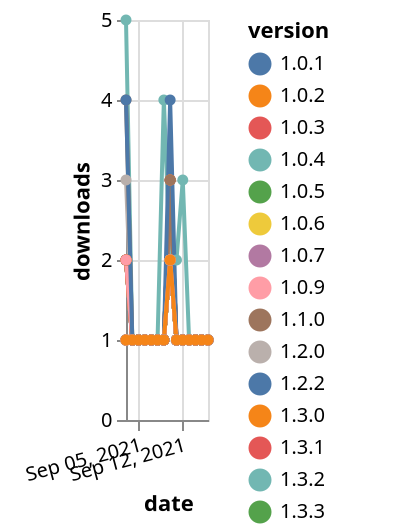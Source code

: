 {"$schema": "https://vega.github.io/schema/vega-lite/v5.json", "description": "A simple bar chart with embedded data.", "data": {"values": [{"date": "2021-09-03", "total": 157, "delta": 1, "version": "1.0.4"}, {"date": "2021-09-04", "total": 158, "delta": 1, "version": "1.0.4"}, {"date": "2021-09-05", "total": 159, "delta": 1, "version": "1.0.4"}, {"date": "2021-09-06", "total": 160, "delta": 1, "version": "1.0.4"}, {"date": "2021-09-07", "total": 161, "delta": 1, "version": "1.0.4"}, {"date": "2021-09-08", "total": 162, "delta": 1, "version": "1.0.4"}, {"date": "2021-09-09", "total": 163, "delta": 1, "version": "1.0.4"}, {"date": "2021-09-10", "total": 165, "delta": 2, "version": "1.0.4"}, {"date": "2021-09-11", "total": 166, "delta": 1, "version": "1.0.4"}, {"date": "2021-09-12", "total": 167, "delta": 1, "version": "1.0.4"}, {"date": "2021-09-13", "total": 168, "delta": 1, "version": "1.0.4"}, {"date": "2021-09-14", "total": 169, "delta": 1, "version": "1.0.4"}, {"date": "2021-09-15", "total": 170, "delta": 1, "version": "1.0.4"}, {"date": "2021-09-16", "total": 171, "delta": 1, "version": "1.0.4"}, {"date": "2021-09-03", "total": 156, "delta": 1, "version": "1.0.9"}, {"date": "2021-09-04", "total": 157, "delta": 1, "version": "1.0.9"}, {"date": "2021-09-05", "total": 158, "delta": 1, "version": "1.0.9"}, {"date": "2021-09-06", "total": 159, "delta": 1, "version": "1.0.9"}, {"date": "2021-09-07", "total": 160, "delta": 1, "version": "1.0.9"}, {"date": "2021-09-08", "total": 161, "delta": 1, "version": "1.0.9"}, {"date": "2021-09-09", "total": 162, "delta": 1, "version": "1.0.9"}, {"date": "2021-09-10", "total": 164, "delta": 2, "version": "1.0.9"}, {"date": "2021-09-11", "total": 165, "delta": 1, "version": "1.0.9"}, {"date": "2021-09-12", "total": 166, "delta": 1, "version": "1.0.9"}, {"date": "2021-09-13", "total": 167, "delta": 1, "version": "1.0.9"}, {"date": "2021-09-14", "total": 168, "delta": 1, "version": "1.0.9"}, {"date": "2021-09-15", "total": 169, "delta": 1, "version": "1.0.9"}, {"date": "2021-09-16", "total": 170, "delta": 1, "version": "1.0.9"}, {"date": "2021-09-03", "total": 138, "delta": 1, "version": "1.5.2"}, {"date": "2021-09-04", "total": 139, "delta": 1, "version": "1.5.2"}, {"date": "2021-09-05", "total": 140, "delta": 1, "version": "1.5.2"}, {"date": "2021-09-06", "total": 141, "delta": 1, "version": "1.5.2"}, {"date": "2021-09-07", "total": 142, "delta": 1, "version": "1.5.2"}, {"date": "2021-09-08", "total": 143, "delta": 1, "version": "1.5.2"}, {"date": "2021-09-09", "total": 144, "delta": 1, "version": "1.5.2"}, {"date": "2021-09-10", "total": 146, "delta": 2, "version": "1.5.2"}, {"date": "2021-09-11", "total": 147, "delta": 1, "version": "1.5.2"}, {"date": "2021-09-12", "total": 148, "delta": 1, "version": "1.5.2"}, {"date": "2021-09-13", "total": 149, "delta": 1, "version": "1.5.2"}, {"date": "2021-09-14", "total": 150, "delta": 1, "version": "1.5.2"}, {"date": "2021-09-15", "total": 151, "delta": 1, "version": "1.5.2"}, {"date": "2021-09-16", "total": 152, "delta": 1, "version": "1.5.2"}, {"date": "2021-09-03", "total": 141, "delta": 1, "version": "1.5.4"}, {"date": "2021-09-04", "total": 142, "delta": 1, "version": "1.5.4"}, {"date": "2021-09-05", "total": 143, "delta": 1, "version": "1.5.4"}, {"date": "2021-09-06", "total": 144, "delta": 1, "version": "1.5.4"}, {"date": "2021-09-07", "total": 145, "delta": 1, "version": "1.5.4"}, {"date": "2021-09-08", "total": 146, "delta": 1, "version": "1.5.4"}, {"date": "2021-09-09", "total": 147, "delta": 1, "version": "1.5.4"}, {"date": "2021-09-10", "total": 149, "delta": 2, "version": "1.5.4"}, {"date": "2021-09-11", "total": 150, "delta": 1, "version": "1.5.4"}, {"date": "2021-09-12", "total": 151, "delta": 1, "version": "1.5.4"}, {"date": "2021-09-13", "total": 152, "delta": 1, "version": "1.5.4"}, {"date": "2021-09-14", "total": 153, "delta": 1, "version": "1.5.4"}, {"date": "2021-09-15", "total": 154, "delta": 1, "version": "1.5.4"}, {"date": "2021-09-16", "total": 155, "delta": 1, "version": "1.5.4"}, {"date": "2021-09-03", "total": 156, "delta": 1, "version": "1.1.0"}, {"date": "2021-09-04", "total": 157, "delta": 1, "version": "1.1.0"}, {"date": "2021-09-05", "total": 158, "delta": 1, "version": "1.1.0"}, {"date": "2021-09-06", "total": 159, "delta": 1, "version": "1.1.0"}, {"date": "2021-09-07", "total": 160, "delta": 1, "version": "1.1.0"}, {"date": "2021-09-08", "total": 161, "delta": 1, "version": "1.1.0"}, {"date": "2021-09-09", "total": 162, "delta": 1, "version": "1.1.0"}, {"date": "2021-09-10", "total": 164, "delta": 2, "version": "1.1.0"}, {"date": "2021-09-11", "total": 165, "delta": 1, "version": "1.1.0"}, {"date": "2021-09-12", "total": 166, "delta": 1, "version": "1.1.0"}, {"date": "2021-09-13", "total": 167, "delta": 1, "version": "1.1.0"}, {"date": "2021-09-14", "total": 168, "delta": 1, "version": "1.1.0"}, {"date": "2021-09-15", "total": 169, "delta": 1, "version": "1.1.0"}, {"date": "2021-09-16", "total": 170, "delta": 1, "version": "1.1.0"}, {"date": "2021-09-03", "total": 187, "delta": 2, "version": "1.6.0"}, {"date": "2021-09-04", "total": 188, "delta": 1, "version": "1.6.0"}, {"date": "2021-09-05", "total": 189, "delta": 1, "version": "1.6.0"}, {"date": "2021-09-06", "total": 190, "delta": 1, "version": "1.6.0"}, {"date": "2021-09-07", "total": 191, "delta": 1, "version": "1.6.0"}, {"date": "2021-09-08", "total": 192, "delta": 1, "version": "1.6.0"}, {"date": "2021-09-09", "total": 193, "delta": 1, "version": "1.6.0"}, {"date": "2021-09-10", "total": 196, "delta": 3, "version": "1.6.0"}, {"date": "2021-09-11", "total": 197, "delta": 1, "version": "1.6.0"}, {"date": "2021-09-12", "total": 198, "delta": 1, "version": "1.6.0"}, {"date": "2021-09-13", "total": 199, "delta": 1, "version": "1.6.0"}, {"date": "2021-09-14", "total": 200, "delta": 1, "version": "1.6.0"}, {"date": "2021-09-15", "total": 201, "delta": 1, "version": "1.6.0"}, {"date": "2021-09-16", "total": 202, "delta": 1, "version": "1.6.0"}, {"date": "2021-09-03", "total": 146, "delta": 1, "version": "1.4.8"}, {"date": "2021-09-04", "total": 147, "delta": 1, "version": "1.4.8"}, {"date": "2021-09-05", "total": 148, "delta": 1, "version": "1.4.8"}, {"date": "2021-09-06", "total": 149, "delta": 1, "version": "1.4.8"}, {"date": "2021-09-07", "total": 150, "delta": 1, "version": "1.4.8"}, {"date": "2021-09-08", "total": 151, "delta": 1, "version": "1.4.8"}, {"date": "2021-09-09", "total": 152, "delta": 1, "version": "1.4.8"}, {"date": "2021-09-10", "total": 154, "delta": 2, "version": "1.4.8"}, {"date": "2021-09-11", "total": 155, "delta": 1, "version": "1.4.8"}, {"date": "2021-09-12", "total": 156, "delta": 1, "version": "1.4.8"}, {"date": "2021-09-13", "total": 157, "delta": 1, "version": "1.4.8"}, {"date": "2021-09-14", "total": 158, "delta": 1, "version": "1.4.8"}, {"date": "2021-09-15", "total": 159, "delta": 1, "version": "1.4.8"}, {"date": "2021-09-16", "total": 160, "delta": 1, "version": "1.4.8"}, {"date": "2021-09-03", "total": 144, "delta": 1, "version": "1.6.8"}, {"date": "2021-09-04", "total": 145, "delta": 1, "version": "1.6.8"}, {"date": "2021-09-05", "total": 146, "delta": 1, "version": "1.6.8"}, {"date": "2021-09-06", "total": 147, "delta": 1, "version": "1.6.8"}, {"date": "2021-09-07", "total": 148, "delta": 1, "version": "1.6.8"}, {"date": "2021-09-08", "total": 149, "delta": 1, "version": "1.6.8"}, {"date": "2021-09-09", "total": 150, "delta": 1, "version": "1.6.8"}, {"date": "2021-09-10", "total": 152, "delta": 2, "version": "1.6.8"}, {"date": "2021-09-11", "total": 153, "delta": 1, "version": "1.6.8"}, {"date": "2021-09-12", "total": 154, "delta": 1, "version": "1.6.8"}, {"date": "2021-09-13", "total": 155, "delta": 1, "version": "1.6.8"}, {"date": "2021-09-14", "total": 156, "delta": 1, "version": "1.6.8"}, {"date": "2021-09-15", "total": 157, "delta": 1, "version": "1.6.8"}, {"date": "2021-09-16", "total": 158, "delta": 1, "version": "1.6.8"}, {"date": "2021-09-03", "total": 160, "delta": 1, "version": "1.3.6"}, {"date": "2021-09-04", "total": 161, "delta": 1, "version": "1.3.6"}, {"date": "2021-09-05", "total": 162, "delta": 1, "version": "1.3.6"}, {"date": "2021-09-06", "total": 163, "delta": 1, "version": "1.3.6"}, {"date": "2021-09-07", "total": 164, "delta": 1, "version": "1.3.6"}, {"date": "2021-09-08", "total": 165, "delta": 1, "version": "1.3.6"}, {"date": "2021-09-09", "total": 166, "delta": 1, "version": "1.3.6"}, {"date": "2021-09-10", "total": 168, "delta": 2, "version": "1.3.6"}, {"date": "2021-09-11", "total": 169, "delta": 1, "version": "1.3.6"}, {"date": "2021-09-12", "total": 170, "delta": 1, "version": "1.3.6"}, {"date": "2021-09-13", "total": 171, "delta": 1, "version": "1.3.6"}, {"date": "2021-09-14", "total": 172, "delta": 1, "version": "1.3.6"}, {"date": "2021-09-15", "total": 173, "delta": 1, "version": "1.3.6"}, {"date": "2021-09-16", "total": 174, "delta": 1, "version": "1.3.6"}, {"date": "2021-09-03", "total": 143, "delta": 1, "version": "1.5.6"}, {"date": "2021-09-04", "total": 144, "delta": 1, "version": "1.5.6"}, {"date": "2021-09-05", "total": 145, "delta": 1, "version": "1.5.6"}, {"date": "2021-09-06", "total": 146, "delta": 1, "version": "1.5.6"}, {"date": "2021-09-07", "total": 147, "delta": 1, "version": "1.5.6"}, {"date": "2021-09-08", "total": 148, "delta": 1, "version": "1.5.6"}, {"date": "2021-09-09", "total": 149, "delta": 1, "version": "1.5.6"}, {"date": "2021-09-10", "total": 151, "delta": 2, "version": "1.5.6"}, {"date": "2021-09-11", "total": 152, "delta": 1, "version": "1.5.6"}, {"date": "2021-09-12", "total": 153, "delta": 1, "version": "1.5.6"}, {"date": "2021-09-13", "total": 154, "delta": 1, "version": "1.5.6"}, {"date": "2021-09-14", "total": 155, "delta": 1, "version": "1.5.6"}, {"date": "2021-09-15", "total": 156, "delta": 1, "version": "1.5.6"}, {"date": "2021-09-16", "total": 157, "delta": 1, "version": "1.5.6"}, {"date": "2021-09-03", "total": 141, "delta": 1, "version": "1.6.1"}, {"date": "2021-09-04", "total": 142, "delta": 1, "version": "1.6.1"}, {"date": "2021-09-05", "total": 143, "delta": 1, "version": "1.6.1"}, {"date": "2021-09-06", "total": 144, "delta": 1, "version": "1.6.1"}, {"date": "2021-09-07", "total": 145, "delta": 1, "version": "1.6.1"}, {"date": "2021-09-08", "total": 146, "delta": 1, "version": "1.6.1"}, {"date": "2021-09-09", "total": 147, "delta": 1, "version": "1.6.1"}, {"date": "2021-09-10", "total": 149, "delta": 2, "version": "1.6.1"}, {"date": "2021-09-11", "total": 150, "delta": 1, "version": "1.6.1"}, {"date": "2021-09-12", "total": 151, "delta": 1, "version": "1.6.1"}, {"date": "2021-09-13", "total": 152, "delta": 1, "version": "1.6.1"}, {"date": "2021-09-14", "total": 153, "delta": 1, "version": "1.6.1"}, {"date": "2021-09-15", "total": 154, "delta": 1, "version": "1.6.1"}, {"date": "2021-09-16", "total": 155, "delta": 1, "version": "1.6.1"}, {"date": "2021-09-03", "total": 120, "delta": 2, "version": "1.9.2"}, {"date": "2021-09-04", "total": 121, "delta": 1, "version": "1.9.2"}, {"date": "2021-09-05", "total": 122, "delta": 1, "version": "1.9.2"}, {"date": "2021-09-06", "total": 123, "delta": 1, "version": "1.9.2"}, {"date": "2021-09-07", "total": 124, "delta": 1, "version": "1.9.2"}, {"date": "2021-09-08", "total": 125, "delta": 1, "version": "1.9.2"}, {"date": "2021-09-09", "total": 126, "delta": 1, "version": "1.9.2"}, {"date": "2021-09-10", "total": 128, "delta": 2, "version": "1.9.2"}, {"date": "2021-09-11", "total": 129, "delta": 1, "version": "1.9.2"}, {"date": "2021-09-12", "total": 130, "delta": 1, "version": "1.9.2"}, {"date": "2021-09-13", "total": 131, "delta": 1, "version": "1.9.2"}, {"date": "2021-09-14", "total": 132, "delta": 1, "version": "1.9.2"}, {"date": "2021-09-15", "total": 133, "delta": 1, "version": "1.9.2"}, {"date": "2021-09-16", "total": 134, "delta": 1, "version": "1.9.2"}, {"date": "2021-09-03", "total": 119, "delta": 2, "version": "1.8.8"}, {"date": "2021-09-04", "total": 120, "delta": 1, "version": "1.8.8"}, {"date": "2021-09-05", "total": 121, "delta": 1, "version": "1.8.8"}, {"date": "2021-09-06", "total": 122, "delta": 1, "version": "1.8.8"}, {"date": "2021-09-07", "total": 123, "delta": 1, "version": "1.8.8"}, {"date": "2021-09-08", "total": 124, "delta": 1, "version": "1.8.8"}, {"date": "2021-09-09", "total": 125, "delta": 1, "version": "1.8.8"}, {"date": "2021-09-10", "total": 127, "delta": 2, "version": "1.8.8"}, {"date": "2021-09-11", "total": 128, "delta": 1, "version": "1.8.8"}, {"date": "2021-09-12", "total": 129, "delta": 1, "version": "1.8.8"}, {"date": "2021-09-13", "total": 130, "delta": 1, "version": "1.8.8"}, {"date": "2021-09-14", "total": 131, "delta": 1, "version": "1.8.8"}, {"date": "2021-09-15", "total": 132, "delta": 1, "version": "1.8.8"}, {"date": "2021-09-16", "total": 133, "delta": 1, "version": "1.8.8"}, {"date": "2021-09-03", "total": 136, "delta": 2, "version": "1.8.0"}, {"date": "2021-09-04", "total": 137, "delta": 1, "version": "1.8.0"}, {"date": "2021-09-05", "total": 138, "delta": 1, "version": "1.8.0"}, {"date": "2021-09-06", "total": 139, "delta": 1, "version": "1.8.0"}, {"date": "2021-09-07", "total": 140, "delta": 1, "version": "1.8.0"}, {"date": "2021-09-08", "total": 141, "delta": 1, "version": "1.8.0"}, {"date": "2021-09-09", "total": 142, "delta": 1, "version": "1.8.0"}, {"date": "2021-09-10", "total": 144, "delta": 2, "version": "1.8.0"}, {"date": "2021-09-11", "total": 145, "delta": 1, "version": "1.8.0"}, {"date": "2021-09-12", "total": 146, "delta": 1, "version": "1.8.0"}, {"date": "2021-09-13", "total": 147, "delta": 1, "version": "1.8.0"}, {"date": "2021-09-14", "total": 148, "delta": 1, "version": "1.8.0"}, {"date": "2021-09-15", "total": 149, "delta": 1, "version": "1.8.0"}, {"date": "2021-09-16", "total": 150, "delta": 1, "version": "1.8.0"}, {"date": "2021-09-03", "total": 147, "delta": 1, "version": "1.5.1"}, {"date": "2021-09-04", "total": 148, "delta": 1, "version": "1.5.1"}, {"date": "2021-09-05", "total": 149, "delta": 1, "version": "1.5.1"}, {"date": "2021-09-06", "total": 150, "delta": 1, "version": "1.5.1"}, {"date": "2021-09-07", "total": 151, "delta": 1, "version": "1.5.1"}, {"date": "2021-09-08", "total": 152, "delta": 1, "version": "1.5.1"}, {"date": "2021-09-09", "total": 153, "delta": 1, "version": "1.5.1"}, {"date": "2021-09-10", "total": 155, "delta": 2, "version": "1.5.1"}, {"date": "2021-09-11", "total": 156, "delta": 1, "version": "1.5.1"}, {"date": "2021-09-12", "total": 157, "delta": 1, "version": "1.5.1"}, {"date": "2021-09-13", "total": 158, "delta": 1, "version": "1.5.1"}, {"date": "2021-09-14", "total": 159, "delta": 1, "version": "1.5.1"}, {"date": "2021-09-15", "total": 160, "delta": 1, "version": "1.5.1"}, {"date": "2021-09-16", "total": 161, "delta": 1, "version": "1.5.1"}, {"date": "2021-09-03", "total": 129, "delta": 5, "version": "1.9.7"}, {"date": "2021-09-04", "total": 130, "delta": 1, "version": "1.9.7"}, {"date": "2021-09-05", "total": 131, "delta": 1, "version": "1.9.7"}, {"date": "2021-09-06", "total": 132, "delta": 1, "version": "1.9.7"}, {"date": "2021-09-07", "total": 133, "delta": 1, "version": "1.9.7"}, {"date": "2021-09-08", "total": 134, "delta": 1, "version": "1.9.7"}, {"date": "2021-09-09", "total": 138, "delta": 4, "version": "1.9.7"}, {"date": "2021-09-10", "total": 140, "delta": 2, "version": "1.9.7"}, {"date": "2021-09-11", "total": 142, "delta": 2, "version": "1.9.7"}, {"date": "2021-09-12", "total": 145, "delta": 3, "version": "1.9.7"}, {"date": "2021-09-13", "total": 146, "delta": 1, "version": "1.9.7"}, {"date": "2021-09-14", "total": 147, "delta": 1, "version": "1.9.7"}, {"date": "2021-09-15", "total": 148, "delta": 1, "version": "1.9.7"}, {"date": "2021-09-16", "total": 149, "delta": 1, "version": "1.9.7"}, {"date": "2021-09-03", "total": 169, "delta": 3, "version": "1.9.3"}, {"date": "2021-09-04", "total": 170, "delta": 1, "version": "1.9.3"}, {"date": "2021-09-05", "total": 171, "delta": 1, "version": "1.9.3"}, {"date": "2021-09-06", "total": 172, "delta": 1, "version": "1.9.3"}, {"date": "2021-09-07", "total": 173, "delta": 1, "version": "1.9.3"}, {"date": "2021-09-08", "total": 174, "delta": 1, "version": "1.9.3"}, {"date": "2021-09-09", "total": 175, "delta": 1, "version": "1.9.3"}, {"date": "2021-09-10", "total": 178, "delta": 3, "version": "1.9.3"}, {"date": "2021-09-11", "total": 179, "delta": 1, "version": "1.9.3"}, {"date": "2021-09-12", "total": 180, "delta": 1, "version": "1.9.3"}, {"date": "2021-09-13", "total": 181, "delta": 1, "version": "1.9.3"}, {"date": "2021-09-14", "total": 182, "delta": 1, "version": "1.9.3"}, {"date": "2021-09-15", "total": 183, "delta": 1, "version": "1.9.3"}, {"date": "2021-09-16", "total": 184, "delta": 1, "version": "1.9.3"}, {"date": "2021-09-03", "total": 148, "delta": 1, "version": "1.3.9"}, {"date": "2021-09-04", "total": 149, "delta": 1, "version": "1.3.9"}, {"date": "2021-09-05", "total": 150, "delta": 1, "version": "1.3.9"}, {"date": "2021-09-06", "total": 151, "delta": 1, "version": "1.3.9"}, {"date": "2021-09-07", "total": 152, "delta": 1, "version": "1.3.9"}, {"date": "2021-09-08", "total": 153, "delta": 1, "version": "1.3.9"}, {"date": "2021-09-09", "total": 154, "delta": 1, "version": "1.3.9"}, {"date": "2021-09-10", "total": 156, "delta": 2, "version": "1.3.9"}, {"date": "2021-09-11", "total": 157, "delta": 1, "version": "1.3.9"}, {"date": "2021-09-12", "total": 158, "delta": 1, "version": "1.3.9"}, {"date": "2021-09-13", "total": 159, "delta": 1, "version": "1.3.9"}, {"date": "2021-09-14", "total": 160, "delta": 1, "version": "1.3.9"}, {"date": "2021-09-15", "total": 161, "delta": 1, "version": "1.3.9"}, {"date": "2021-09-16", "total": 162, "delta": 1, "version": "1.3.9"}, {"date": "2021-09-03", "total": 156, "delta": 1, "version": "1.3.5"}, {"date": "2021-09-04", "total": 157, "delta": 1, "version": "1.3.5"}, {"date": "2021-09-05", "total": 158, "delta": 1, "version": "1.3.5"}, {"date": "2021-09-06", "total": 159, "delta": 1, "version": "1.3.5"}, {"date": "2021-09-07", "total": 160, "delta": 1, "version": "1.3.5"}, {"date": "2021-09-08", "total": 161, "delta": 1, "version": "1.3.5"}, {"date": "2021-09-09", "total": 162, "delta": 1, "version": "1.3.5"}, {"date": "2021-09-10", "total": 164, "delta": 2, "version": "1.3.5"}, {"date": "2021-09-11", "total": 165, "delta": 1, "version": "1.3.5"}, {"date": "2021-09-12", "total": 166, "delta": 1, "version": "1.3.5"}, {"date": "2021-09-13", "total": 167, "delta": 1, "version": "1.3.5"}, {"date": "2021-09-14", "total": 168, "delta": 1, "version": "1.3.5"}, {"date": "2021-09-15", "total": 169, "delta": 1, "version": "1.3.5"}, {"date": "2021-09-16", "total": 170, "delta": 1, "version": "1.3.5"}, {"date": "2021-09-03", "total": 131, "delta": 2, "version": "1.8.3"}, {"date": "2021-09-04", "total": 132, "delta": 1, "version": "1.8.3"}, {"date": "2021-09-05", "total": 133, "delta": 1, "version": "1.8.3"}, {"date": "2021-09-06", "total": 134, "delta": 1, "version": "1.8.3"}, {"date": "2021-09-07", "total": 135, "delta": 1, "version": "1.8.3"}, {"date": "2021-09-08", "total": 136, "delta": 1, "version": "1.8.3"}, {"date": "2021-09-09", "total": 137, "delta": 1, "version": "1.8.3"}, {"date": "2021-09-10", "total": 139, "delta": 2, "version": "1.8.3"}, {"date": "2021-09-11", "total": 140, "delta": 1, "version": "1.8.3"}, {"date": "2021-09-12", "total": 141, "delta": 1, "version": "1.8.3"}, {"date": "2021-09-13", "total": 142, "delta": 1, "version": "1.8.3"}, {"date": "2021-09-14", "total": 143, "delta": 1, "version": "1.8.3"}, {"date": "2021-09-15", "total": 144, "delta": 1, "version": "1.8.3"}, {"date": "2021-09-16", "total": 145, "delta": 1, "version": "1.8.3"}, {"date": "2021-09-03", "total": 115, "delta": 2, "version": "1.9.0"}, {"date": "2021-09-04", "total": 116, "delta": 1, "version": "1.9.0"}, {"date": "2021-09-05", "total": 117, "delta": 1, "version": "1.9.0"}, {"date": "2021-09-06", "total": 118, "delta": 1, "version": "1.9.0"}, {"date": "2021-09-07", "total": 119, "delta": 1, "version": "1.9.0"}, {"date": "2021-09-08", "total": 120, "delta": 1, "version": "1.9.0"}, {"date": "2021-09-09", "total": 121, "delta": 1, "version": "1.9.0"}, {"date": "2021-09-10", "total": 123, "delta": 2, "version": "1.9.0"}, {"date": "2021-09-11", "total": 124, "delta": 1, "version": "1.9.0"}, {"date": "2021-09-12", "total": 125, "delta": 1, "version": "1.9.0"}, {"date": "2021-09-13", "total": 126, "delta": 1, "version": "1.9.0"}, {"date": "2021-09-14", "total": 127, "delta": 1, "version": "1.9.0"}, {"date": "2021-09-15", "total": 128, "delta": 1, "version": "1.9.0"}, {"date": "2021-09-16", "total": 129, "delta": 1, "version": "1.9.0"}, {"date": "2021-09-03", "total": 150, "delta": 1, "version": "1.4.6"}, {"date": "2021-09-04", "total": 151, "delta": 1, "version": "1.4.6"}, {"date": "2021-09-05", "total": 152, "delta": 1, "version": "1.4.6"}, {"date": "2021-09-06", "total": 153, "delta": 1, "version": "1.4.6"}, {"date": "2021-09-07", "total": 154, "delta": 1, "version": "1.4.6"}, {"date": "2021-09-08", "total": 155, "delta": 1, "version": "1.4.6"}, {"date": "2021-09-09", "total": 156, "delta": 1, "version": "1.4.6"}, {"date": "2021-09-10", "total": 158, "delta": 2, "version": "1.4.6"}, {"date": "2021-09-11", "total": 159, "delta": 1, "version": "1.4.6"}, {"date": "2021-09-12", "total": 160, "delta": 1, "version": "1.4.6"}, {"date": "2021-09-13", "total": 161, "delta": 1, "version": "1.4.6"}, {"date": "2021-09-14", "total": 162, "delta": 1, "version": "1.4.6"}, {"date": "2021-09-15", "total": 163, "delta": 1, "version": "1.4.6"}, {"date": "2021-09-16", "total": 164, "delta": 1, "version": "1.4.6"}, {"date": "2021-09-03", "total": 155, "delta": 1, "version": "1.3.0"}, {"date": "2021-09-04", "total": 156, "delta": 1, "version": "1.3.0"}, {"date": "2021-09-05", "total": 157, "delta": 1, "version": "1.3.0"}, {"date": "2021-09-06", "total": 158, "delta": 1, "version": "1.3.0"}, {"date": "2021-09-07", "total": 159, "delta": 1, "version": "1.3.0"}, {"date": "2021-09-08", "total": 160, "delta": 1, "version": "1.3.0"}, {"date": "2021-09-09", "total": 161, "delta": 1, "version": "1.3.0"}, {"date": "2021-09-10", "total": 163, "delta": 2, "version": "1.3.0"}, {"date": "2021-09-11", "total": 164, "delta": 1, "version": "1.3.0"}, {"date": "2021-09-12", "total": 165, "delta": 1, "version": "1.3.0"}, {"date": "2021-09-13", "total": 166, "delta": 1, "version": "1.3.0"}, {"date": "2021-09-14", "total": 167, "delta": 1, "version": "1.3.0"}, {"date": "2021-09-15", "total": 168, "delta": 1, "version": "1.3.0"}, {"date": "2021-09-16", "total": 169, "delta": 1, "version": "1.3.0"}, {"date": "2021-09-03", "total": 139, "delta": 1, "version": "1.6.3"}, {"date": "2021-09-04", "total": 140, "delta": 1, "version": "1.6.3"}, {"date": "2021-09-05", "total": 141, "delta": 1, "version": "1.6.3"}, {"date": "2021-09-06", "total": 142, "delta": 1, "version": "1.6.3"}, {"date": "2021-09-07", "total": 143, "delta": 1, "version": "1.6.3"}, {"date": "2021-09-08", "total": 144, "delta": 1, "version": "1.6.3"}, {"date": "2021-09-09", "total": 145, "delta": 1, "version": "1.6.3"}, {"date": "2021-09-10", "total": 147, "delta": 2, "version": "1.6.3"}, {"date": "2021-09-11", "total": 148, "delta": 1, "version": "1.6.3"}, {"date": "2021-09-12", "total": 149, "delta": 1, "version": "1.6.3"}, {"date": "2021-09-13", "total": 150, "delta": 1, "version": "1.6.3"}, {"date": "2021-09-14", "total": 151, "delta": 1, "version": "1.6.3"}, {"date": "2021-09-15", "total": 152, "delta": 1, "version": "1.6.3"}, {"date": "2021-09-16", "total": 153, "delta": 1, "version": "1.6.3"}, {"date": "2021-09-03", "total": 160, "delta": 1, "version": "1.0.1"}, {"date": "2021-09-04", "total": 161, "delta": 1, "version": "1.0.1"}, {"date": "2021-09-05", "total": 162, "delta": 1, "version": "1.0.1"}, {"date": "2021-09-06", "total": 163, "delta": 1, "version": "1.0.1"}, {"date": "2021-09-07", "total": 164, "delta": 1, "version": "1.0.1"}, {"date": "2021-09-08", "total": 165, "delta": 1, "version": "1.0.1"}, {"date": "2021-09-09", "total": 166, "delta": 1, "version": "1.0.1"}, {"date": "2021-09-10", "total": 168, "delta": 2, "version": "1.0.1"}, {"date": "2021-09-11", "total": 169, "delta": 1, "version": "1.0.1"}, {"date": "2021-09-12", "total": 170, "delta": 1, "version": "1.0.1"}, {"date": "2021-09-13", "total": 171, "delta": 1, "version": "1.0.1"}, {"date": "2021-09-14", "total": 172, "delta": 1, "version": "1.0.1"}, {"date": "2021-09-15", "total": 173, "delta": 1, "version": "1.0.1"}, {"date": "2021-09-16", "total": 174, "delta": 1, "version": "1.0.1"}, {"date": "2021-09-03", "total": 173, "delta": 4, "version": "1.7.9"}, {"date": "2021-09-04", "total": 174, "delta": 1, "version": "1.7.9"}, {"date": "2021-09-05", "total": 175, "delta": 1, "version": "1.7.9"}, {"date": "2021-09-06", "total": 176, "delta": 1, "version": "1.7.9"}, {"date": "2021-09-07", "total": 177, "delta": 1, "version": "1.7.9"}, {"date": "2021-09-08", "total": 178, "delta": 1, "version": "1.7.9"}, {"date": "2021-09-09", "total": 179, "delta": 1, "version": "1.7.9"}, {"date": "2021-09-10", "total": 182, "delta": 3, "version": "1.7.9"}, {"date": "2021-09-11", "total": 183, "delta": 1, "version": "1.7.9"}, {"date": "2021-09-12", "total": 184, "delta": 1, "version": "1.7.9"}, {"date": "2021-09-13", "total": 185, "delta": 1, "version": "1.7.9"}, {"date": "2021-09-14", "total": 186, "delta": 1, "version": "1.7.9"}, {"date": "2021-09-15", "total": 187, "delta": 1, "version": "1.7.9"}, {"date": "2021-09-16", "total": 188, "delta": 1, "version": "1.7.9"}, {"date": "2021-09-03", "total": 157, "delta": 1, "version": "1.0.7"}, {"date": "2021-09-04", "total": 158, "delta": 1, "version": "1.0.7"}, {"date": "2021-09-05", "total": 159, "delta": 1, "version": "1.0.7"}, {"date": "2021-09-06", "total": 160, "delta": 1, "version": "1.0.7"}, {"date": "2021-09-07", "total": 161, "delta": 1, "version": "1.0.7"}, {"date": "2021-09-08", "total": 162, "delta": 1, "version": "1.0.7"}, {"date": "2021-09-09", "total": 163, "delta": 1, "version": "1.0.7"}, {"date": "2021-09-10", "total": 165, "delta": 2, "version": "1.0.7"}, {"date": "2021-09-11", "total": 166, "delta": 1, "version": "1.0.7"}, {"date": "2021-09-12", "total": 167, "delta": 1, "version": "1.0.7"}, {"date": "2021-09-13", "total": 168, "delta": 1, "version": "1.0.7"}, {"date": "2021-09-14", "total": 169, "delta": 1, "version": "1.0.7"}, {"date": "2021-09-15", "total": 170, "delta": 1, "version": "1.0.7"}, {"date": "2021-09-16", "total": 171, "delta": 1, "version": "1.0.7"}, {"date": "2021-09-03", "total": 142, "delta": 2, "version": "1.7.7"}, {"date": "2021-09-04", "total": 143, "delta": 1, "version": "1.7.7"}, {"date": "2021-09-05", "total": 144, "delta": 1, "version": "1.7.7"}, {"date": "2021-09-06", "total": 145, "delta": 1, "version": "1.7.7"}, {"date": "2021-09-07", "total": 146, "delta": 1, "version": "1.7.7"}, {"date": "2021-09-08", "total": 147, "delta": 1, "version": "1.7.7"}, {"date": "2021-09-09", "total": 148, "delta": 1, "version": "1.7.7"}, {"date": "2021-09-10", "total": 150, "delta": 2, "version": "1.7.7"}, {"date": "2021-09-11", "total": 151, "delta": 1, "version": "1.7.7"}, {"date": "2021-09-12", "total": 152, "delta": 1, "version": "1.7.7"}, {"date": "2021-09-13", "total": 153, "delta": 1, "version": "1.7.7"}, {"date": "2021-09-14", "total": 154, "delta": 1, "version": "1.7.7"}, {"date": "2021-09-15", "total": 155, "delta": 1, "version": "1.7.7"}, {"date": "2021-09-16", "total": 156, "delta": 1, "version": "1.7.7"}, {"date": "2021-09-03", "total": 119, "delta": 2, "version": "1.8.7"}, {"date": "2021-09-04", "total": 120, "delta": 1, "version": "1.8.7"}, {"date": "2021-09-05", "total": 121, "delta": 1, "version": "1.8.7"}, {"date": "2021-09-06", "total": 122, "delta": 1, "version": "1.8.7"}, {"date": "2021-09-07", "total": 123, "delta": 1, "version": "1.8.7"}, {"date": "2021-09-08", "total": 124, "delta": 1, "version": "1.8.7"}, {"date": "2021-09-09", "total": 125, "delta": 1, "version": "1.8.7"}, {"date": "2021-09-10", "total": 127, "delta": 2, "version": "1.8.7"}, {"date": "2021-09-11", "total": 128, "delta": 1, "version": "1.8.7"}, {"date": "2021-09-12", "total": 129, "delta": 1, "version": "1.8.7"}, {"date": "2021-09-13", "total": 130, "delta": 1, "version": "1.8.7"}, {"date": "2021-09-14", "total": 131, "delta": 1, "version": "1.8.7"}, {"date": "2021-09-15", "total": 132, "delta": 1, "version": "1.8.7"}, {"date": "2021-09-16", "total": 133, "delta": 1, "version": "1.8.7"}, {"date": "2021-09-03", "total": 159, "delta": 1, "version": "1.3.3"}, {"date": "2021-09-04", "total": 160, "delta": 1, "version": "1.3.3"}, {"date": "2021-09-05", "total": 161, "delta": 1, "version": "1.3.3"}, {"date": "2021-09-06", "total": 162, "delta": 1, "version": "1.3.3"}, {"date": "2021-09-07", "total": 163, "delta": 1, "version": "1.3.3"}, {"date": "2021-09-08", "total": 164, "delta": 1, "version": "1.3.3"}, {"date": "2021-09-09", "total": 165, "delta": 1, "version": "1.3.3"}, {"date": "2021-09-10", "total": 167, "delta": 2, "version": "1.3.3"}, {"date": "2021-09-11", "total": 168, "delta": 1, "version": "1.3.3"}, {"date": "2021-09-12", "total": 169, "delta": 1, "version": "1.3.3"}, {"date": "2021-09-13", "total": 170, "delta": 1, "version": "1.3.3"}, {"date": "2021-09-14", "total": 171, "delta": 1, "version": "1.3.3"}, {"date": "2021-09-15", "total": 172, "delta": 1, "version": "1.3.3"}, {"date": "2021-09-16", "total": 173, "delta": 1, "version": "1.3.3"}, {"date": "2021-09-03", "total": 144, "delta": 1, "version": "1.7.2"}, {"date": "2021-09-04", "total": 145, "delta": 1, "version": "1.7.2"}, {"date": "2021-09-05", "total": 146, "delta": 1, "version": "1.7.2"}, {"date": "2021-09-06", "total": 147, "delta": 1, "version": "1.7.2"}, {"date": "2021-09-07", "total": 148, "delta": 1, "version": "1.7.2"}, {"date": "2021-09-08", "total": 149, "delta": 1, "version": "1.7.2"}, {"date": "2021-09-09", "total": 150, "delta": 1, "version": "1.7.2"}, {"date": "2021-09-10", "total": 152, "delta": 2, "version": "1.7.2"}, {"date": "2021-09-11", "total": 153, "delta": 1, "version": "1.7.2"}, {"date": "2021-09-12", "total": 154, "delta": 1, "version": "1.7.2"}, {"date": "2021-09-13", "total": 155, "delta": 1, "version": "1.7.2"}, {"date": "2021-09-14", "total": 156, "delta": 1, "version": "1.7.2"}, {"date": "2021-09-15", "total": 157, "delta": 1, "version": "1.7.2"}, {"date": "2021-09-16", "total": 158, "delta": 1, "version": "1.7.2"}, {"date": "2021-09-03", "total": 132, "delta": 2, "version": "1.8.1"}, {"date": "2021-09-04", "total": 133, "delta": 1, "version": "1.8.1"}, {"date": "2021-09-05", "total": 134, "delta": 1, "version": "1.8.1"}, {"date": "2021-09-06", "total": 135, "delta": 1, "version": "1.8.1"}, {"date": "2021-09-07", "total": 136, "delta": 1, "version": "1.8.1"}, {"date": "2021-09-08", "total": 137, "delta": 1, "version": "1.8.1"}, {"date": "2021-09-09", "total": 138, "delta": 1, "version": "1.8.1"}, {"date": "2021-09-10", "total": 140, "delta": 2, "version": "1.8.1"}, {"date": "2021-09-11", "total": 141, "delta": 1, "version": "1.8.1"}, {"date": "2021-09-12", "total": 142, "delta": 1, "version": "1.8.1"}, {"date": "2021-09-13", "total": 143, "delta": 1, "version": "1.8.1"}, {"date": "2021-09-14", "total": 144, "delta": 1, "version": "1.8.1"}, {"date": "2021-09-15", "total": 145, "delta": 1, "version": "1.8.1"}, {"date": "2021-09-16", "total": 146, "delta": 1, "version": "1.8.1"}, {"date": "2021-09-03", "total": 148, "delta": 1, "version": "1.4.1"}, {"date": "2021-09-04", "total": 149, "delta": 1, "version": "1.4.1"}, {"date": "2021-09-05", "total": 150, "delta": 1, "version": "1.4.1"}, {"date": "2021-09-06", "total": 151, "delta": 1, "version": "1.4.1"}, {"date": "2021-09-07", "total": 152, "delta": 1, "version": "1.4.1"}, {"date": "2021-09-08", "total": 153, "delta": 1, "version": "1.4.1"}, {"date": "2021-09-09", "total": 154, "delta": 1, "version": "1.4.1"}, {"date": "2021-09-10", "total": 156, "delta": 2, "version": "1.4.1"}, {"date": "2021-09-11", "total": 157, "delta": 1, "version": "1.4.1"}, {"date": "2021-09-12", "total": 158, "delta": 1, "version": "1.4.1"}, {"date": "2021-09-13", "total": 159, "delta": 1, "version": "1.4.1"}, {"date": "2021-09-14", "total": 160, "delta": 1, "version": "1.4.1"}, {"date": "2021-09-15", "total": 161, "delta": 1, "version": "1.4.1"}, {"date": "2021-09-16", "total": 162, "delta": 1, "version": "1.4.1"}, {"date": "2021-09-03", "total": 159, "delta": 1, "version": "1.0.6"}, {"date": "2021-09-04", "total": 160, "delta": 1, "version": "1.0.6"}, {"date": "2021-09-05", "total": 161, "delta": 1, "version": "1.0.6"}, {"date": "2021-09-06", "total": 162, "delta": 1, "version": "1.0.6"}, {"date": "2021-09-07", "total": 163, "delta": 1, "version": "1.0.6"}, {"date": "2021-09-08", "total": 164, "delta": 1, "version": "1.0.6"}, {"date": "2021-09-09", "total": 165, "delta": 1, "version": "1.0.6"}, {"date": "2021-09-10", "total": 167, "delta": 2, "version": "1.0.6"}, {"date": "2021-09-11", "total": 168, "delta": 1, "version": "1.0.6"}, {"date": "2021-09-12", "total": 169, "delta": 1, "version": "1.0.6"}, {"date": "2021-09-13", "total": 170, "delta": 1, "version": "1.0.6"}, {"date": "2021-09-14", "total": 171, "delta": 1, "version": "1.0.6"}, {"date": "2021-09-15", "total": 172, "delta": 1, "version": "1.0.6"}, {"date": "2021-09-16", "total": 173, "delta": 1, "version": "1.0.6"}, {"date": "2021-09-03", "total": 155, "delta": 1, "version": "1.2.2"}, {"date": "2021-09-04", "total": 156, "delta": 1, "version": "1.2.2"}, {"date": "2021-09-05", "total": 157, "delta": 1, "version": "1.2.2"}, {"date": "2021-09-06", "total": 158, "delta": 1, "version": "1.2.2"}, {"date": "2021-09-07", "total": 159, "delta": 1, "version": "1.2.2"}, {"date": "2021-09-08", "total": 160, "delta": 1, "version": "1.2.2"}, {"date": "2021-09-09", "total": 161, "delta": 1, "version": "1.2.2"}, {"date": "2021-09-10", "total": 163, "delta": 2, "version": "1.2.2"}, {"date": "2021-09-11", "total": 164, "delta": 1, "version": "1.2.2"}, {"date": "2021-09-12", "total": 165, "delta": 1, "version": "1.2.2"}, {"date": "2021-09-13", "total": 166, "delta": 1, "version": "1.2.2"}, {"date": "2021-09-14", "total": 167, "delta": 1, "version": "1.2.2"}, {"date": "2021-09-15", "total": 168, "delta": 1, "version": "1.2.2"}, {"date": "2021-09-16", "total": 169, "delta": 1, "version": "1.2.2"}, {"date": "2021-09-03", "total": 138, "delta": 1, "version": "1.5.3"}, {"date": "2021-09-04", "total": 139, "delta": 1, "version": "1.5.3"}, {"date": "2021-09-05", "total": 140, "delta": 1, "version": "1.5.3"}, {"date": "2021-09-06", "total": 141, "delta": 1, "version": "1.5.3"}, {"date": "2021-09-07", "total": 142, "delta": 1, "version": "1.5.3"}, {"date": "2021-09-08", "total": 143, "delta": 1, "version": "1.5.3"}, {"date": "2021-09-09", "total": 144, "delta": 1, "version": "1.5.3"}, {"date": "2021-09-10", "total": 146, "delta": 2, "version": "1.5.3"}, {"date": "2021-09-11", "total": 147, "delta": 1, "version": "1.5.3"}, {"date": "2021-09-12", "total": 148, "delta": 1, "version": "1.5.3"}, {"date": "2021-09-13", "total": 149, "delta": 1, "version": "1.5.3"}, {"date": "2021-09-14", "total": 150, "delta": 1, "version": "1.5.3"}, {"date": "2021-09-15", "total": 151, "delta": 1, "version": "1.5.3"}, {"date": "2021-09-16", "total": 152, "delta": 1, "version": "1.5.3"}, {"date": "2021-09-03", "total": 144, "delta": 1, "version": "1.4.7"}, {"date": "2021-09-04", "total": 145, "delta": 1, "version": "1.4.7"}, {"date": "2021-09-05", "total": 146, "delta": 1, "version": "1.4.7"}, {"date": "2021-09-06", "total": 147, "delta": 1, "version": "1.4.7"}, {"date": "2021-09-07", "total": 148, "delta": 1, "version": "1.4.7"}, {"date": "2021-09-08", "total": 149, "delta": 1, "version": "1.4.7"}, {"date": "2021-09-09", "total": 150, "delta": 1, "version": "1.4.7"}, {"date": "2021-09-10", "total": 152, "delta": 2, "version": "1.4.7"}, {"date": "2021-09-11", "total": 153, "delta": 1, "version": "1.4.7"}, {"date": "2021-09-12", "total": 154, "delta": 1, "version": "1.4.7"}, {"date": "2021-09-13", "total": 155, "delta": 1, "version": "1.4.7"}, {"date": "2021-09-14", "total": 156, "delta": 1, "version": "1.4.7"}, {"date": "2021-09-15", "total": 157, "delta": 1, "version": "1.4.7"}, {"date": "2021-09-16", "total": 158, "delta": 1, "version": "1.4.7"}, {"date": "2021-09-03", "total": 153, "delta": 1, "version": "1.0.3"}, {"date": "2021-09-04", "total": 154, "delta": 1, "version": "1.0.3"}, {"date": "2021-09-05", "total": 155, "delta": 1, "version": "1.0.3"}, {"date": "2021-09-06", "total": 156, "delta": 1, "version": "1.0.3"}, {"date": "2021-09-07", "total": 157, "delta": 1, "version": "1.0.3"}, {"date": "2021-09-08", "total": 158, "delta": 1, "version": "1.0.3"}, {"date": "2021-09-09", "total": 159, "delta": 1, "version": "1.0.3"}, {"date": "2021-09-10", "total": 161, "delta": 2, "version": "1.0.3"}, {"date": "2021-09-11", "total": 162, "delta": 1, "version": "1.0.3"}, {"date": "2021-09-12", "total": 163, "delta": 1, "version": "1.0.3"}, {"date": "2021-09-13", "total": 164, "delta": 1, "version": "1.0.3"}, {"date": "2021-09-14", "total": 165, "delta": 1, "version": "1.0.3"}, {"date": "2021-09-15", "total": 166, "delta": 1, "version": "1.0.3"}, {"date": "2021-09-16", "total": 167, "delta": 1, "version": "1.0.3"}, {"date": "2021-09-03", "total": 224, "delta": 1, "version": "1.4.3"}, {"date": "2021-09-04", "total": 225, "delta": 1, "version": "1.4.3"}, {"date": "2021-09-05", "total": 226, "delta": 1, "version": "1.4.3"}, {"date": "2021-09-06", "total": 227, "delta": 1, "version": "1.4.3"}, {"date": "2021-09-07", "total": 228, "delta": 1, "version": "1.4.3"}, {"date": "2021-09-08", "total": 229, "delta": 1, "version": "1.4.3"}, {"date": "2021-09-09", "total": 230, "delta": 1, "version": "1.4.3"}, {"date": "2021-09-10", "total": 233, "delta": 3, "version": "1.4.3"}, {"date": "2021-09-11", "total": 234, "delta": 1, "version": "1.4.3"}, {"date": "2021-09-12", "total": 235, "delta": 1, "version": "1.4.3"}, {"date": "2021-09-13", "total": 236, "delta": 1, "version": "1.4.3"}, {"date": "2021-09-14", "total": 237, "delta": 1, "version": "1.4.3"}, {"date": "2021-09-15", "total": 238, "delta": 1, "version": "1.4.3"}, {"date": "2021-09-16", "total": 239, "delta": 1, "version": "1.4.3"}, {"date": "2021-09-03", "total": 119, "delta": 2, "version": "1.8.6"}, {"date": "2021-09-04", "total": 120, "delta": 1, "version": "1.8.6"}, {"date": "2021-09-05", "total": 121, "delta": 1, "version": "1.8.6"}, {"date": "2021-09-06", "total": 122, "delta": 1, "version": "1.8.6"}, {"date": "2021-09-07", "total": 123, "delta": 1, "version": "1.8.6"}, {"date": "2021-09-08", "total": 124, "delta": 1, "version": "1.8.6"}, {"date": "2021-09-09", "total": 125, "delta": 1, "version": "1.8.6"}, {"date": "2021-09-10", "total": 127, "delta": 2, "version": "1.8.6"}, {"date": "2021-09-11", "total": 128, "delta": 1, "version": "1.8.6"}, {"date": "2021-09-12", "total": 129, "delta": 1, "version": "1.8.6"}, {"date": "2021-09-13", "total": 130, "delta": 1, "version": "1.8.6"}, {"date": "2021-09-14", "total": 131, "delta": 1, "version": "1.8.6"}, {"date": "2021-09-15", "total": 132, "delta": 1, "version": "1.8.6"}, {"date": "2021-09-16", "total": 133, "delta": 1, "version": "1.8.6"}, {"date": "2021-09-03", "total": 152, "delta": 1, "version": "1.3.1"}, {"date": "2021-09-04", "total": 153, "delta": 1, "version": "1.3.1"}, {"date": "2021-09-05", "total": 154, "delta": 1, "version": "1.3.1"}, {"date": "2021-09-06", "total": 155, "delta": 1, "version": "1.3.1"}, {"date": "2021-09-07", "total": 156, "delta": 1, "version": "1.3.1"}, {"date": "2021-09-08", "total": 157, "delta": 1, "version": "1.3.1"}, {"date": "2021-09-09", "total": 158, "delta": 1, "version": "1.3.1"}, {"date": "2021-09-10", "total": 160, "delta": 2, "version": "1.3.1"}, {"date": "2021-09-11", "total": 161, "delta": 1, "version": "1.3.1"}, {"date": "2021-09-12", "total": 162, "delta": 1, "version": "1.3.1"}, {"date": "2021-09-13", "total": 163, "delta": 1, "version": "1.3.1"}, {"date": "2021-09-14", "total": 164, "delta": 1, "version": "1.3.1"}, {"date": "2021-09-15", "total": 165, "delta": 1, "version": "1.3.1"}, {"date": "2021-09-16", "total": 166, "delta": 1, "version": "1.3.1"}, {"date": "2021-09-03", "total": 154, "delta": 1, "version": "1.3.4"}, {"date": "2021-09-04", "total": 155, "delta": 1, "version": "1.3.4"}, {"date": "2021-09-05", "total": 156, "delta": 1, "version": "1.3.4"}, {"date": "2021-09-06", "total": 157, "delta": 1, "version": "1.3.4"}, {"date": "2021-09-07", "total": 158, "delta": 1, "version": "1.3.4"}, {"date": "2021-09-08", "total": 159, "delta": 1, "version": "1.3.4"}, {"date": "2021-09-09", "total": 160, "delta": 1, "version": "1.3.4"}, {"date": "2021-09-10", "total": 162, "delta": 2, "version": "1.3.4"}, {"date": "2021-09-11", "total": 163, "delta": 1, "version": "1.3.4"}, {"date": "2021-09-12", "total": 164, "delta": 1, "version": "1.3.4"}, {"date": "2021-09-13", "total": 165, "delta": 1, "version": "1.3.4"}, {"date": "2021-09-14", "total": 166, "delta": 1, "version": "1.3.4"}, {"date": "2021-09-15", "total": 167, "delta": 1, "version": "1.3.4"}, {"date": "2021-09-16", "total": 168, "delta": 1, "version": "1.3.4"}, {"date": "2021-09-03", "total": 140, "delta": 1, "version": "1.5.5"}, {"date": "2021-09-04", "total": 141, "delta": 1, "version": "1.5.5"}, {"date": "2021-09-05", "total": 142, "delta": 1, "version": "1.5.5"}, {"date": "2021-09-06", "total": 143, "delta": 1, "version": "1.5.5"}, {"date": "2021-09-07", "total": 144, "delta": 1, "version": "1.5.5"}, {"date": "2021-09-08", "total": 145, "delta": 1, "version": "1.5.5"}, {"date": "2021-09-09", "total": 146, "delta": 1, "version": "1.5.5"}, {"date": "2021-09-10", "total": 148, "delta": 2, "version": "1.5.5"}, {"date": "2021-09-11", "total": 149, "delta": 1, "version": "1.5.5"}, {"date": "2021-09-12", "total": 150, "delta": 1, "version": "1.5.5"}, {"date": "2021-09-13", "total": 151, "delta": 1, "version": "1.5.5"}, {"date": "2021-09-14", "total": 152, "delta": 1, "version": "1.5.5"}, {"date": "2021-09-15", "total": 153, "delta": 1, "version": "1.5.5"}, {"date": "2021-09-16", "total": 154, "delta": 1, "version": "1.5.5"}, {"date": "2021-09-03", "total": 161, "delta": 2, "version": "1.3.2"}, {"date": "2021-09-04", "total": 162, "delta": 1, "version": "1.3.2"}, {"date": "2021-09-05", "total": 163, "delta": 1, "version": "1.3.2"}, {"date": "2021-09-06", "total": 164, "delta": 1, "version": "1.3.2"}, {"date": "2021-09-07", "total": 165, "delta": 1, "version": "1.3.2"}, {"date": "2021-09-08", "total": 166, "delta": 1, "version": "1.3.2"}, {"date": "2021-09-09", "total": 167, "delta": 1, "version": "1.3.2"}, {"date": "2021-09-10", "total": 169, "delta": 2, "version": "1.3.2"}, {"date": "2021-09-11", "total": 170, "delta": 1, "version": "1.3.2"}, {"date": "2021-09-12", "total": 171, "delta": 1, "version": "1.3.2"}, {"date": "2021-09-13", "total": 172, "delta": 1, "version": "1.3.2"}, {"date": "2021-09-14", "total": 173, "delta": 1, "version": "1.3.2"}, {"date": "2021-09-15", "total": 174, "delta": 1, "version": "1.3.2"}, {"date": "2021-09-16", "total": 175, "delta": 1, "version": "1.3.2"}, {"date": "2021-09-03", "total": 140, "delta": 1, "version": "1.7.0"}, {"date": "2021-09-04", "total": 141, "delta": 1, "version": "1.7.0"}, {"date": "2021-09-05", "total": 142, "delta": 1, "version": "1.7.0"}, {"date": "2021-09-06", "total": 143, "delta": 1, "version": "1.7.0"}, {"date": "2021-09-07", "total": 144, "delta": 1, "version": "1.7.0"}, {"date": "2021-09-08", "total": 145, "delta": 1, "version": "1.7.0"}, {"date": "2021-09-09", "total": 146, "delta": 1, "version": "1.7.0"}, {"date": "2021-09-10", "total": 148, "delta": 2, "version": "1.7.0"}, {"date": "2021-09-11", "total": 149, "delta": 1, "version": "1.7.0"}, {"date": "2021-09-12", "total": 150, "delta": 1, "version": "1.7.0"}, {"date": "2021-09-13", "total": 151, "delta": 1, "version": "1.7.0"}, {"date": "2021-09-14", "total": 152, "delta": 1, "version": "1.7.0"}, {"date": "2021-09-15", "total": 153, "delta": 1, "version": "1.7.0"}, {"date": "2021-09-16", "total": 154, "delta": 1, "version": "1.7.0"}, {"date": "2021-09-03", "total": 153, "delta": 1, "version": "1.2.0"}, {"date": "2021-09-04", "total": 154, "delta": 1, "version": "1.2.0"}, {"date": "2021-09-05", "total": 155, "delta": 1, "version": "1.2.0"}, {"date": "2021-09-06", "total": 156, "delta": 1, "version": "1.2.0"}, {"date": "2021-09-07", "total": 157, "delta": 1, "version": "1.2.0"}, {"date": "2021-09-08", "total": 158, "delta": 1, "version": "1.2.0"}, {"date": "2021-09-09", "total": 159, "delta": 1, "version": "1.2.0"}, {"date": "2021-09-10", "total": 161, "delta": 2, "version": "1.2.0"}, {"date": "2021-09-11", "total": 162, "delta": 1, "version": "1.2.0"}, {"date": "2021-09-12", "total": 163, "delta": 1, "version": "1.2.0"}, {"date": "2021-09-13", "total": 164, "delta": 1, "version": "1.2.0"}, {"date": "2021-09-14", "total": 165, "delta": 1, "version": "1.2.0"}, {"date": "2021-09-15", "total": 166, "delta": 1, "version": "1.2.0"}, {"date": "2021-09-16", "total": 167, "delta": 1, "version": "1.2.0"}, {"date": "2021-09-03", "total": 113, "delta": 2, "version": "1.9.5"}, {"date": "2021-09-04", "total": 114, "delta": 1, "version": "1.9.5"}, {"date": "2021-09-05", "total": 115, "delta": 1, "version": "1.9.5"}, {"date": "2021-09-06", "total": 116, "delta": 1, "version": "1.9.5"}, {"date": "2021-09-07", "total": 117, "delta": 1, "version": "1.9.5"}, {"date": "2021-09-08", "total": 118, "delta": 1, "version": "1.9.5"}, {"date": "2021-09-09", "total": 119, "delta": 1, "version": "1.9.5"}, {"date": "2021-09-10", "total": 121, "delta": 2, "version": "1.9.5"}, {"date": "2021-09-11", "total": 122, "delta": 1, "version": "1.9.5"}, {"date": "2021-09-12", "total": 123, "delta": 1, "version": "1.9.5"}, {"date": "2021-09-13", "total": 124, "delta": 1, "version": "1.9.5"}, {"date": "2021-09-14", "total": 125, "delta": 1, "version": "1.9.5"}, {"date": "2021-09-15", "total": 126, "delta": 1, "version": "1.9.5"}, {"date": "2021-09-16", "total": 127, "delta": 1, "version": "1.9.5"}, {"date": "2021-09-03", "total": 158, "delta": 1, "version": "1.0.5"}, {"date": "2021-09-04", "total": 159, "delta": 1, "version": "1.0.5"}, {"date": "2021-09-05", "total": 160, "delta": 1, "version": "1.0.5"}, {"date": "2021-09-06", "total": 161, "delta": 1, "version": "1.0.5"}, {"date": "2021-09-07", "total": 162, "delta": 1, "version": "1.0.5"}, {"date": "2021-09-08", "total": 163, "delta": 1, "version": "1.0.5"}, {"date": "2021-09-09", "total": 164, "delta": 1, "version": "1.0.5"}, {"date": "2021-09-10", "total": 166, "delta": 2, "version": "1.0.5"}, {"date": "2021-09-11", "total": 167, "delta": 1, "version": "1.0.5"}, {"date": "2021-09-12", "total": 168, "delta": 1, "version": "1.0.5"}, {"date": "2021-09-13", "total": 169, "delta": 1, "version": "1.0.5"}, {"date": "2021-09-14", "total": 170, "delta": 1, "version": "1.0.5"}, {"date": "2021-09-15", "total": 171, "delta": 1, "version": "1.0.5"}, {"date": "2021-09-16", "total": 172, "delta": 1, "version": "1.0.5"}, {"date": "2021-09-03", "total": 132, "delta": 2, "version": "1.8.2"}, {"date": "2021-09-04", "total": 133, "delta": 1, "version": "1.8.2"}, {"date": "2021-09-05", "total": 134, "delta": 1, "version": "1.8.2"}, {"date": "2021-09-06", "total": 135, "delta": 1, "version": "1.8.2"}, {"date": "2021-09-07", "total": 136, "delta": 1, "version": "1.8.2"}, {"date": "2021-09-08", "total": 137, "delta": 1, "version": "1.8.2"}, {"date": "2021-09-09", "total": 138, "delta": 1, "version": "1.8.2"}, {"date": "2021-09-10", "total": 140, "delta": 2, "version": "1.8.2"}, {"date": "2021-09-11", "total": 141, "delta": 1, "version": "1.8.2"}, {"date": "2021-09-12", "total": 142, "delta": 1, "version": "1.8.2"}, {"date": "2021-09-13", "total": 143, "delta": 1, "version": "1.8.2"}, {"date": "2021-09-14", "total": 144, "delta": 1, "version": "1.8.2"}, {"date": "2021-09-15", "total": 145, "delta": 1, "version": "1.8.2"}, {"date": "2021-09-16", "total": 146, "delta": 1, "version": "1.8.2"}, {"date": "2021-09-03", "total": 144, "delta": 1, "version": "1.4.5"}, {"date": "2021-09-04", "total": 145, "delta": 1, "version": "1.4.5"}, {"date": "2021-09-05", "total": 146, "delta": 1, "version": "1.4.5"}, {"date": "2021-09-06", "total": 147, "delta": 1, "version": "1.4.5"}, {"date": "2021-09-07", "total": 148, "delta": 1, "version": "1.4.5"}, {"date": "2021-09-08", "total": 149, "delta": 1, "version": "1.4.5"}, {"date": "2021-09-09", "total": 150, "delta": 1, "version": "1.4.5"}, {"date": "2021-09-10", "total": 152, "delta": 2, "version": "1.4.5"}, {"date": "2021-09-11", "total": 153, "delta": 1, "version": "1.4.5"}, {"date": "2021-09-12", "total": 154, "delta": 1, "version": "1.4.5"}, {"date": "2021-09-13", "total": 155, "delta": 1, "version": "1.4.5"}, {"date": "2021-09-14", "total": 156, "delta": 1, "version": "1.4.5"}, {"date": "2021-09-15", "total": 157, "delta": 1, "version": "1.4.5"}, {"date": "2021-09-16", "total": 158, "delta": 1, "version": "1.4.5"}, {"date": "2021-09-03", "total": 121, "delta": 2, "version": "1.9.6"}, {"date": "2021-09-04", "total": 122, "delta": 1, "version": "1.9.6"}, {"date": "2021-09-05", "total": 123, "delta": 1, "version": "1.9.6"}, {"date": "2021-09-06", "total": 124, "delta": 1, "version": "1.9.6"}, {"date": "2021-09-07", "total": 125, "delta": 1, "version": "1.9.6"}, {"date": "2021-09-08", "total": 126, "delta": 1, "version": "1.9.6"}, {"date": "2021-09-09", "total": 127, "delta": 1, "version": "1.9.6"}, {"date": "2021-09-10", "total": 129, "delta": 2, "version": "1.9.6"}, {"date": "2021-09-11", "total": 130, "delta": 1, "version": "1.9.6"}, {"date": "2021-09-12", "total": 131, "delta": 1, "version": "1.9.6"}, {"date": "2021-09-13", "total": 132, "delta": 1, "version": "1.9.6"}, {"date": "2021-09-14", "total": 133, "delta": 1, "version": "1.9.6"}, {"date": "2021-09-15", "total": 134, "delta": 1, "version": "1.9.6"}, {"date": "2021-09-16", "total": 135, "delta": 1, "version": "1.9.6"}, {"date": "2021-09-03", "total": 158, "delta": 1, "version": "1.0.2"}, {"date": "2021-09-04", "total": 159, "delta": 1, "version": "1.0.2"}, {"date": "2021-09-05", "total": 160, "delta": 1, "version": "1.0.2"}, {"date": "2021-09-06", "total": 161, "delta": 1, "version": "1.0.2"}, {"date": "2021-09-07", "total": 162, "delta": 1, "version": "1.0.2"}, {"date": "2021-09-08", "total": 163, "delta": 1, "version": "1.0.2"}, {"date": "2021-09-09", "total": 164, "delta": 1, "version": "1.0.2"}, {"date": "2021-09-10", "total": 166, "delta": 2, "version": "1.0.2"}, {"date": "2021-09-11", "total": 167, "delta": 1, "version": "1.0.2"}, {"date": "2021-09-12", "total": 168, "delta": 1, "version": "1.0.2"}, {"date": "2021-09-13", "total": 169, "delta": 1, "version": "1.0.2"}, {"date": "2021-09-14", "total": 170, "delta": 1, "version": "1.0.2"}, {"date": "2021-09-15", "total": 171, "delta": 1, "version": "1.0.2"}, {"date": "2021-09-16", "total": 172, "delta": 1, "version": "1.0.2"}, {"date": "2021-09-03", "total": 138, "delta": 1, "version": "1.5.8"}, {"date": "2021-09-04", "total": 139, "delta": 1, "version": "1.5.8"}, {"date": "2021-09-05", "total": 140, "delta": 1, "version": "1.5.8"}, {"date": "2021-09-06", "total": 141, "delta": 1, "version": "1.5.8"}, {"date": "2021-09-07", "total": 142, "delta": 1, "version": "1.5.8"}, {"date": "2021-09-08", "total": 143, "delta": 1, "version": "1.5.8"}, {"date": "2021-09-09", "total": 144, "delta": 1, "version": "1.5.8"}, {"date": "2021-09-10", "total": 146, "delta": 2, "version": "1.5.8"}, {"date": "2021-09-11", "total": 147, "delta": 1, "version": "1.5.8"}, {"date": "2021-09-12", "total": 148, "delta": 1, "version": "1.5.8"}, {"date": "2021-09-13", "total": 149, "delta": 1, "version": "1.5.8"}, {"date": "2021-09-14", "total": 150, "delta": 1, "version": "1.5.8"}, {"date": "2021-09-15", "total": 151, "delta": 1, "version": "1.5.8"}, {"date": "2021-09-16", "total": 152, "delta": 1, "version": "1.5.8"}, {"date": "2021-09-03", "total": 182, "delta": 1, "version": "1.6.4"}, {"date": "2021-09-04", "total": 183, "delta": 1, "version": "1.6.4"}, {"date": "2021-09-05", "total": 184, "delta": 1, "version": "1.6.4"}, {"date": "2021-09-06", "total": 185, "delta": 1, "version": "1.6.4"}, {"date": "2021-09-07", "total": 186, "delta": 1, "version": "1.6.4"}, {"date": "2021-09-08", "total": 187, "delta": 1, "version": "1.6.4"}, {"date": "2021-09-09", "total": 188, "delta": 1, "version": "1.6.4"}, {"date": "2021-09-10", "total": 191, "delta": 3, "version": "1.6.4"}, {"date": "2021-09-11", "total": 192, "delta": 1, "version": "1.6.4"}, {"date": "2021-09-12", "total": 193, "delta": 1, "version": "1.6.4"}, {"date": "2021-09-13", "total": 194, "delta": 1, "version": "1.6.4"}, {"date": "2021-09-14", "total": 195, "delta": 1, "version": "1.6.4"}, {"date": "2021-09-15", "total": 196, "delta": 1, "version": "1.6.4"}, {"date": "2021-09-16", "total": 197, "delta": 1, "version": "1.6.4"}, {"date": "2021-09-03", "total": 186, "delta": 1, "version": "1.6.5"}, {"date": "2021-09-04", "total": 187, "delta": 1, "version": "1.6.5"}, {"date": "2021-09-05", "total": 188, "delta": 1, "version": "1.6.5"}, {"date": "2021-09-06", "total": 189, "delta": 1, "version": "1.6.5"}, {"date": "2021-09-07", "total": 190, "delta": 1, "version": "1.6.5"}, {"date": "2021-09-08", "total": 191, "delta": 1, "version": "1.6.5"}, {"date": "2021-09-09", "total": 192, "delta": 1, "version": "1.6.5"}, {"date": "2021-09-10", "total": 195, "delta": 3, "version": "1.6.5"}, {"date": "2021-09-11", "total": 196, "delta": 1, "version": "1.6.5"}, {"date": "2021-09-12", "total": 197, "delta": 1, "version": "1.6.5"}, {"date": "2021-09-13", "total": 198, "delta": 1, "version": "1.6.5"}, {"date": "2021-09-14", "total": 199, "delta": 1, "version": "1.6.5"}, {"date": "2021-09-15", "total": 200, "delta": 1, "version": "1.6.5"}, {"date": "2021-09-16", "total": 201, "delta": 1, "version": "1.6.5"}, {"date": "2021-09-03", "total": 115, "delta": 2, "version": "1.9.1"}, {"date": "2021-09-04", "total": 116, "delta": 1, "version": "1.9.1"}, {"date": "2021-09-05", "total": 117, "delta": 1, "version": "1.9.1"}, {"date": "2021-09-06", "total": 118, "delta": 1, "version": "1.9.1"}, {"date": "2021-09-07", "total": 119, "delta": 1, "version": "1.9.1"}, {"date": "2021-09-08", "total": 120, "delta": 1, "version": "1.9.1"}, {"date": "2021-09-09", "total": 121, "delta": 1, "version": "1.9.1"}, {"date": "2021-09-10", "total": 123, "delta": 2, "version": "1.9.1"}, {"date": "2021-09-11", "total": 124, "delta": 1, "version": "1.9.1"}, {"date": "2021-09-12", "total": 125, "delta": 1, "version": "1.9.1"}, {"date": "2021-09-13", "total": 126, "delta": 1, "version": "1.9.1"}, {"date": "2021-09-14", "total": 127, "delta": 1, "version": "1.9.1"}, {"date": "2021-09-15", "total": 128, "delta": 1, "version": "1.9.1"}, {"date": "2021-09-16", "total": 129, "delta": 1, "version": "1.9.1"}, {"date": "2021-09-03", "total": 140, "delta": 1, "version": "1.6.2"}, {"date": "2021-09-04", "total": 141, "delta": 1, "version": "1.6.2"}, {"date": "2021-09-05", "total": 142, "delta": 1, "version": "1.6.2"}, {"date": "2021-09-06", "total": 143, "delta": 1, "version": "1.6.2"}, {"date": "2021-09-07", "total": 144, "delta": 1, "version": "1.6.2"}, {"date": "2021-09-08", "total": 145, "delta": 1, "version": "1.6.2"}, {"date": "2021-09-09", "total": 146, "delta": 1, "version": "1.6.2"}, {"date": "2021-09-10", "total": 148, "delta": 2, "version": "1.6.2"}, {"date": "2021-09-11", "total": 149, "delta": 1, "version": "1.6.2"}, {"date": "2021-09-12", "total": 150, "delta": 1, "version": "1.6.2"}, {"date": "2021-09-13", "total": 151, "delta": 1, "version": "1.6.2"}, {"date": "2021-09-14", "total": 152, "delta": 1, "version": "1.6.2"}, {"date": "2021-09-15", "total": 153, "delta": 1, "version": "1.6.2"}, {"date": "2021-09-16", "total": 154, "delta": 1, "version": "1.6.2"}, {"date": "2021-09-03", "total": 190, "delta": 1, "version": "1.5.0"}, {"date": "2021-09-04", "total": 191, "delta": 1, "version": "1.5.0"}, {"date": "2021-09-05", "total": 192, "delta": 1, "version": "1.5.0"}, {"date": "2021-09-06", "total": 193, "delta": 1, "version": "1.5.0"}, {"date": "2021-09-07", "total": 194, "delta": 1, "version": "1.5.0"}, {"date": "2021-09-08", "total": 195, "delta": 1, "version": "1.5.0"}, {"date": "2021-09-09", "total": 196, "delta": 1, "version": "1.5.0"}, {"date": "2021-09-10", "total": 199, "delta": 3, "version": "1.5.0"}, {"date": "2021-09-11", "total": 200, "delta": 1, "version": "1.5.0"}, {"date": "2021-09-12", "total": 201, "delta": 1, "version": "1.5.0"}, {"date": "2021-09-13", "total": 202, "delta": 1, "version": "1.5.0"}, {"date": "2021-09-14", "total": 203, "delta": 1, "version": "1.5.0"}, {"date": "2021-09-15", "total": 204, "delta": 1, "version": "1.5.0"}, {"date": "2021-09-16", "total": 205, "delta": 1, "version": "1.5.0"}, {"date": "2021-09-03", "total": 141, "delta": 1, "version": "1.6.7"}, {"date": "2021-09-04", "total": 142, "delta": 1, "version": "1.6.7"}, {"date": "2021-09-05", "total": 143, "delta": 1, "version": "1.6.7"}, {"date": "2021-09-06", "total": 144, "delta": 1, "version": "1.6.7"}, {"date": "2021-09-07", "total": 145, "delta": 1, "version": "1.6.7"}, {"date": "2021-09-08", "total": 146, "delta": 1, "version": "1.6.7"}, {"date": "2021-09-09", "total": 147, "delta": 1, "version": "1.6.7"}, {"date": "2021-09-10", "total": 149, "delta": 2, "version": "1.6.7"}, {"date": "2021-09-11", "total": 150, "delta": 1, "version": "1.6.7"}, {"date": "2021-09-12", "total": 151, "delta": 1, "version": "1.6.7"}, {"date": "2021-09-13", "total": 152, "delta": 1, "version": "1.6.7"}, {"date": "2021-09-14", "total": 153, "delta": 1, "version": "1.6.7"}, {"date": "2021-09-15", "total": 154, "delta": 1, "version": "1.6.7"}, {"date": "2021-09-16", "total": 155, "delta": 1, "version": "1.6.7"}, {"date": "2021-09-03", "total": 142, "delta": 1, "version": "1.6.6"}, {"date": "2021-09-04", "total": 143, "delta": 1, "version": "1.6.6"}, {"date": "2021-09-05", "total": 144, "delta": 1, "version": "1.6.6"}, {"date": "2021-09-06", "total": 145, "delta": 1, "version": "1.6.6"}, {"date": "2021-09-07", "total": 146, "delta": 1, "version": "1.6.6"}, {"date": "2021-09-08", "total": 147, "delta": 1, "version": "1.6.6"}, {"date": "2021-09-09", "total": 148, "delta": 1, "version": "1.6.6"}, {"date": "2021-09-10", "total": 150, "delta": 2, "version": "1.6.6"}, {"date": "2021-09-11", "total": 151, "delta": 1, "version": "1.6.6"}, {"date": "2021-09-12", "total": 152, "delta": 1, "version": "1.6.6"}, {"date": "2021-09-13", "total": 153, "delta": 1, "version": "1.6.6"}, {"date": "2021-09-14", "total": 154, "delta": 1, "version": "1.6.6"}, {"date": "2021-09-15", "total": 155, "delta": 1, "version": "1.6.6"}, {"date": "2021-09-16", "total": 156, "delta": 1, "version": "1.6.6"}, {"date": "2021-09-03", "total": 146, "delta": 1, "version": "1.4.0"}, {"date": "2021-09-04", "total": 147, "delta": 1, "version": "1.4.0"}, {"date": "2021-09-05", "total": 148, "delta": 1, "version": "1.4.0"}, {"date": "2021-09-06", "total": 149, "delta": 1, "version": "1.4.0"}, {"date": "2021-09-07", "total": 150, "delta": 1, "version": "1.4.0"}, {"date": "2021-09-08", "total": 151, "delta": 1, "version": "1.4.0"}, {"date": "2021-09-09", "total": 152, "delta": 1, "version": "1.4.0"}, {"date": "2021-09-10", "total": 154, "delta": 2, "version": "1.4.0"}, {"date": "2021-09-11", "total": 155, "delta": 1, "version": "1.4.0"}, {"date": "2021-09-12", "total": 156, "delta": 1, "version": "1.4.0"}, {"date": "2021-09-13", "total": 157, "delta": 1, "version": "1.4.0"}, {"date": "2021-09-14", "total": 158, "delta": 1, "version": "1.4.0"}, {"date": "2021-09-15", "total": 159, "delta": 1, "version": "1.4.0"}, {"date": "2021-09-16", "total": 160, "delta": 1, "version": "1.4.0"}, {"date": "2021-09-03", "total": 197, "delta": 4, "version": "1.9.4"}, {"date": "2021-09-04", "total": 198, "delta": 1, "version": "1.9.4"}, {"date": "2021-09-05", "total": 199, "delta": 1, "version": "1.9.4"}, {"date": "2021-09-06", "total": 200, "delta": 1, "version": "1.9.4"}, {"date": "2021-09-07", "total": 201, "delta": 1, "version": "1.9.4"}, {"date": "2021-09-08", "total": 202, "delta": 1, "version": "1.9.4"}, {"date": "2021-09-09", "total": 203, "delta": 1, "version": "1.9.4"}, {"date": "2021-09-10", "total": 207, "delta": 4, "version": "1.9.4"}, {"date": "2021-09-11", "total": 208, "delta": 1, "version": "1.9.4"}, {"date": "2021-09-12", "total": 209, "delta": 1, "version": "1.9.4"}, {"date": "2021-09-13", "total": 210, "delta": 1, "version": "1.9.4"}, {"date": "2021-09-14", "total": 211, "delta": 1, "version": "1.9.4"}, {"date": "2021-09-15", "total": 212, "delta": 1, "version": "1.9.4"}, {"date": "2021-09-16", "total": 213, "delta": 1, "version": "1.9.4"}, {"date": "2021-09-03", "total": 147, "delta": 1, "version": "1.4.9"}, {"date": "2021-09-04", "total": 148, "delta": 1, "version": "1.4.9"}, {"date": "2021-09-05", "total": 149, "delta": 1, "version": "1.4.9"}, {"date": "2021-09-06", "total": 150, "delta": 1, "version": "1.4.9"}, {"date": "2021-09-07", "total": 151, "delta": 1, "version": "1.4.9"}, {"date": "2021-09-08", "total": 152, "delta": 1, "version": "1.4.9"}, {"date": "2021-09-09", "total": 153, "delta": 1, "version": "1.4.9"}, {"date": "2021-09-10", "total": 155, "delta": 2, "version": "1.4.9"}, {"date": "2021-09-11", "total": 156, "delta": 1, "version": "1.4.9"}, {"date": "2021-09-12", "total": 157, "delta": 1, "version": "1.4.9"}, {"date": "2021-09-13", "total": 158, "delta": 1, "version": "1.4.9"}, {"date": "2021-09-14", "total": 159, "delta": 1, "version": "1.4.9"}, {"date": "2021-09-15", "total": 160, "delta": 1, "version": "1.4.9"}, {"date": "2021-09-16", "total": 161, "delta": 1, "version": "1.4.9"}, {"date": "2021-09-03", "total": 149, "delta": 1, "version": "1.4.2"}, {"date": "2021-09-04", "total": 150, "delta": 1, "version": "1.4.2"}, {"date": "2021-09-05", "total": 151, "delta": 1, "version": "1.4.2"}, {"date": "2021-09-06", "total": 152, "delta": 1, "version": "1.4.2"}, {"date": "2021-09-07", "total": 153, "delta": 1, "version": "1.4.2"}, {"date": "2021-09-08", "total": 154, "delta": 1, "version": "1.4.2"}, {"date": "2021-09-09", "total": 155, "delta": 1, "version": "1.4.2"}, {"date": "2021-09-10", "total": 157, "delta": 2, "version": "1.4.2"}, {"date": "2021-09-11", "total": 158, "delta": 1, "version": "1.4.2"}, {"date": "2021-09-12", "total": 159, "delta": 1, "version": "1.4.2"}, {"date": "2021-09-13", "total": 160, "delta": 1, "version": "1.4.2"}, {"date": "2021-09-14", "total": 161, "delta": 1, "version": "1.4.2"}, {"date": "2021-09-15", "total": 162, "delta": 1, "version": "1.4.2"}, {"date": "2021-09-16", "total": 163, "delta": 1, "version": "1.4.2"}]}, "width": "container", "mark": {"type": "line", "point": {"filled": true}}, "encoding": {"x": {"field": "date", "type": "temporal", "timeUnit": "yearmonthdate", "title": "date", "axis": {"labelAngle": -15}}, "y": {"field": "delta", "type": "quantitative", "title": "downloads"}, "color": {"field": "version", "type": "nominal"}, "tooltip": {"field": "delta"}}}